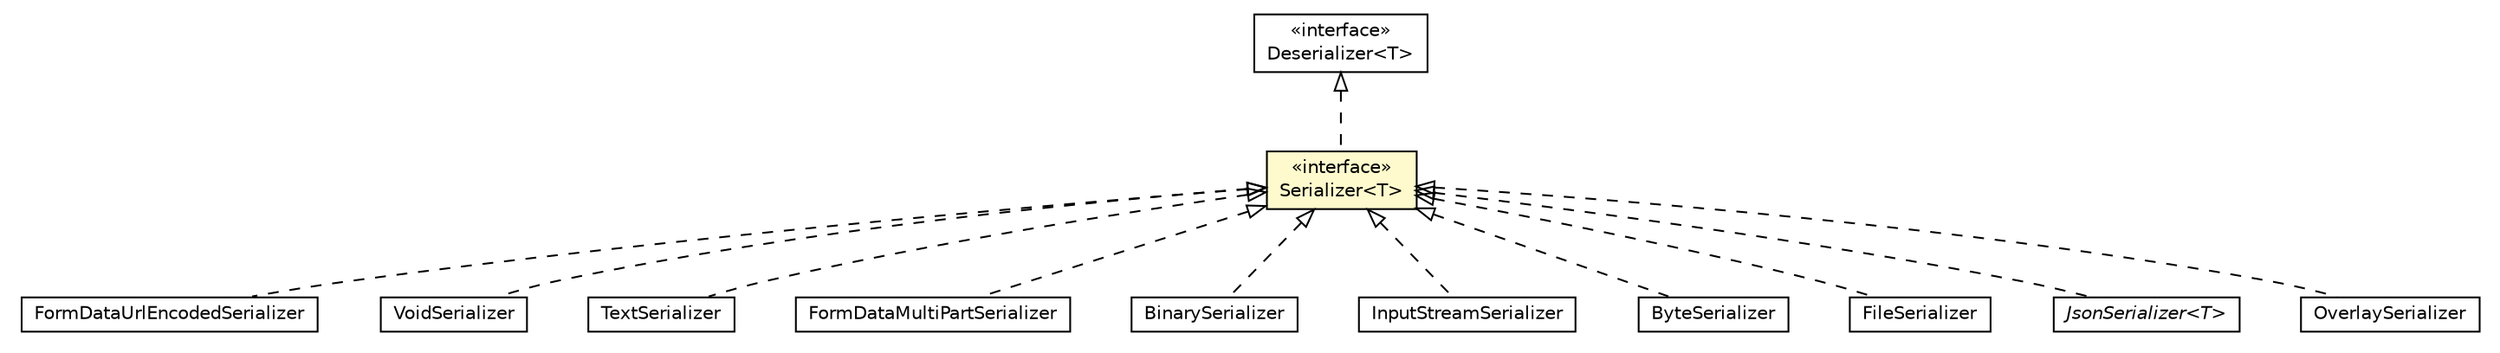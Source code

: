 #!/usr/local/bin/dot
#
# Class diagram 
# Generated by UMLGraph version R5_6-24-gf6e263 (http://www.umlgraph.org/)
#

digraph G {
	edge [fontname="Helvetica",fontsize=10,labelfontname="Helvetica",labelfontsize=10];
	node [fontname="Helvetica",fontsize=10,shape=plaintext];
	nodesep=0.25;
	ranksep=0.5;
	// io.reinert.requestor.core.FormDataUrlEncodedSerializer
	c77568 [label=<<table title="io.reinert.requestor.core.FormDataUrlEncodedSerializer" border="0" cellborder="1" cellspacing="0" cellpadding="2" port="p" href="../FormDataUrlEncodedSerializer.html">
		<tr><td><table border="0" cellspacing="0" cellpadding="1">
<tr><td align="center" balign="center"> FormDataUrlEncodedSerializer </td></tr>
		</table></td></tr>
		</table>>, URL="../FormDataUrlEncodedSerializer.html", fontname="Helvetica", fontcolor="black", fontsize=10.0];
	// io.reinert.requestor.core.serialization.Deserializer<T>
	c77700 [label=<<table title="io.reinert.requestor.core.serialization.Deserializer" border="0" cellborder="1" cellspacing="0" cellpadding="2" port="p" href="./Deserializer.html">
		<tr><td><table border="0" cellspacing="0" cellpadding="1">
<tr><td align="center" balign="center"> &#171;interface&#187; </td></tr>
<tr><td align="center" balign="center"> Deserializer&lt;T&gt; </td></tr>
		</table></td></tr>
		</table>>, URL="./Deserializer.html", fontname="Helvetica", fontcolor="black", fontsize=10.0];
	// io.reinert.requestor.core.serialization.Serializer<T>
	c77703 [label=<<table title="io.reinert.requestor.core.serialization.Serializer" border="0" cellborder="1" cellspacing="0" cellpadding="2" port="p" bgcolor="lemonChiffon" href="./Serializer.html">
		<tr><td><table border="0" cellspacing="0" cellpadding="1">
<tr><td align="center" balign="center"> &#171;interface&#187; </td></tr>
<tr><td align="center" balign="center"> Serializer&lt;T&gt; </td></tr>
		</table></td></tr>
		</table>>, URL="./Serializer.html", fontname="Helvetica", fontcolor="black", fontsize=10.0];
	// io.reinert.requestor.core.serialization.misc.VoidSerializer
	c77707 [label=<<table title="io.reinert.requestor.core.serialization.misc.VoidSerializer" border="0" cellborder="1" cellspacing="0" cellpadding="2" port="p" href="./misc/VoidSerializer.html">
		<tr><td><table border="0" cellspacing="0" cellpadding="1">
<tr><td align="center" balign="center"> VoidSerializer </td></tr>
		</table></td></tr>
		</table>>, URL="./misc/VoidSerializer.html", fontname="Helvetica", fontcolor="black", fontsize=10.0];
	// io.reinert.requestor.core.serialization.misc.TextSerializer
	c77708 [label=<<table title="io.reinert.requestor.core.serialization.misc.TextSerializer" border="0" cellborder="1" cellspacing="0" cellpadding="2" port="p" href="./misc/TextSerializer.html">
		<tr><td><table border="0" cellspacing="0" cellpadding="1">
<tr><td align="center" balign="center"> TextSerializer </td></tr>
		</table></td></tr>
		</table>>, URL="./misc/TextSerializer.html", fontname="Helvetica", fontcolor="black", fontsize=10.0];
	// io.reinert.requestor.java.serialization.FormDataMultiPartSerializer
	c77741 [label=<<table title="io.reinert.requestor.java.serialization.FormDataMultiPartSerializer" border="0" cellborder="1" cellspacing="0" cellpadding="2" port="p" href="../../java/serialization/FormDataMultiPartSerializer.html">
		<tr><td><table border="0" cellspacing="0" cellpadding="1">
<tr><td align="center" balign="center"> FormDataMultiPartSerializer </td></tr>
		</table></td></tr>
		</table>>, URL="../../java/serialization/FormDataMultiPartSerializer.html", fontname="Helvetica", fontcolor="black", fontsize=10.0];
	// io.reinert.requestor.java.serialization.BinarySerializer
	c77742 [label=<<table title="io.reinert.requestor.java.serialization.BinarySerializer" border="0" cellborder="1" cellspacing="0" cellpadding="2" port="p" href="../../java/serialization/BinarySerializer.html">
		<tr><td><table border="0" cellspacing="0" cellpadding="1">
<tr><td align="center" balign="center"> BinarySerializer </td></tr>
		</table></td></tr>
		</table>>, URL="../../java/serialization/BinarySerializer.html", fontname="Helvetica", fontcolor="black", fontsize=10.0];
	// io.reinert.requestor.java.serialization.InputStreamSerializer
	c77743 [label=<<table title="io.reinert.requestor.java.serialization.InputStreamSerializer" border="0" cellborder="1" cellspacing="0" cellpadding="2" port="p" href="../../java/serialization/InputStreamSerializer.html">
		<tr><td><table border="0" cellspacing="0" cellpadding="1">
<tr><td align="center" balign="center"> InputStreamSerializer </td></tr>
		</table></td></tr>
		</table>>, URL="../../java/serialization/InputStreamSerializer.html", fontname="Helvetica", fontcolor="black", fontsize=10.0];
	// io.reinert.requestor.java.serialization.ByteSerializer
	c77744 [label=<<table title="io.reinert.requestor.java.serialization.ByteSerializer" border="0" cellborder="1" cellspacing="0" cellpadding="2" port="p" href="../../java/serialization/ByteSerializer.html">
		<tr><td><table border="0" cellspacing="0" cellpadding="1">
<tr><td align="center" balign="center"> ByteSerializer </td></tr>
		</table></td></tr>
		</table>>, URL="../../java/serialization/ByteSerializer.html", fontname="Helvetica", fontcolor="black", fontsize=10.0];
	// io.reinert.requestor.java.serialization.FileSerializer
	c77745 [label=<<table title="io.reinert.requestor.java.serialization.FileSerializer" border="0" cellborder="1" cellspacing="0" cellpadding="2" port="p" href="../../java/serialization/FileSerializer.html">
		<tr><td><table border="0" cellspacing="0" cellpadding="1">
<tr><td align="center" balign="center"> FileSerializer </td></tr>
		</table></td></tr>
		</table>>, URL="../../java/serialization/FileSerializer.html", fontname="Helvetica", fontcolor="black", fontsize=10.0];
	// io.reinert.requestor.gwt.serialization.JsonSerializer<T>
	c77763 [label=<<table title="io.reinert.requestor.gwt.serialization.JsonSerializer" border="0" cellborder="1" cellspacing="0" cellpadding="2" port="p" href="../../gwt/serialization/JsonSerializer.html">
		<tr><td><table border="0" cellspacing="0" cellpadding="1">
<tr><td align="center" balign="center"><font face="Helvetica-Oblique"> JsonSerializer&lt;T&gt; </font></td></tr>
		</table></td></tr>
		</table>>, URL="../../gwt/serialization/JsonSerializer.html", fontname="Helvetica", fontcolor="black", fontsize=10.0];
	// io.reinert.requestor.gwt.serialization.OverlaySerializer
	c77765 [label=<<table title="io.reinert.requestor.gwt.serialization.OverlaySerializer" border="0" cellborder="1" cellspacing="0" cellpadding="2" port="p" href="../../gwt/serialization/OverlaySerializer.html">
		<tr><td><table border="0" cellspacing="0" cellpadding="1">
<tr><td align="center" balign="center"> OverlaySerializer </td></tr>
		</table></td></tr>
		</table>>, URL="../../gwt/serialization/OverlaySerializer.html", fontname="Helvetica", fontcolor="black", fontsize=10.0];
	//io.reinert.requestor.core.FormDataUrlEncodedSerializer implements io.reinert.requestor.core.serialization.Serializer<T>
	c77703:p -> c77568:p [dir=back,arrowtail=empty,style=dashed];
	//io.reinert.requestor.core.serialization.Serializer<T> implements io.reinert.requestor.core.serialization.Deserializer<T>
	c77700:p -> c77703:p [dir=back,arrowtail=empty,style=dashed];
	//io.reinert.requestor.core.serialization.misc.VoidSerializer implements io.reinert.requestor.core.serialization.Serializer<T>
	c77703:p -> c77707:p [dir=back,arrowtail=empty,style=dashed];
	//io.reinert.requestor.core.serialization.misc.TextSerializer implements io.reinert.requestor.core.serialization.Serializer<T>
	c77703:p -> c77708:p [dir=back,arrowtail=empty,style=dashed];
	//io.reinert.requestor.java.serialization.FormDataMultiPartSerializer implements io.reinert.requestor.core.serialization.Serializer<T>
	c77703:p -> c77741:p [dir=back,arrowtail=empty,style=dashed];
	//io.reinert.requestor.java.serialization.BinarySerializer implements io.reinert.requestor.core.serialization.Serializer<T>
	c77703:p -> c77742:p [dir=back,arrowtail=empty,style=dashed];
	//io.reinert.requestor.java.serialization.InputStreamSerializer implements io.reinert.requestor.core.serialization.Serializer<T>
	c77703:p -> c77743:p [dir=back,arrowtail=empty,style=dashed];
	//io.reinert.requestor.java.serialization.ByteSerializer implements io.reinert.requestor.core.serialization.Serializer<T>
	c77703:p -> c77744:p [dir=back,arrowtail=empty,style=dashed];
	//io.reinert.requestor.java.serialization.FileSerializer implements io.reinert.requestor.core.serialization.Serializer<T>
	c77703:p -> c77745:p [dir=back,arrowtail=empty,style=dashed];
	//io.reinert.requestor.gwt.serialization.JsonSerializer<T> implements io.reinert.requestor.core.serialization.Serializer<T>
	c77703:p -> c77763:p [dir=back,arrowtail=empty,style=dashed];
	//io.reinert.requestor.gwt.serialization.OverlaySerializer implements io.reinert.requestor.core.serialization.Serializer<T>
	c77703:p -> c77765:p [dir=back,arrowtail=empty,style=dashed];
}

